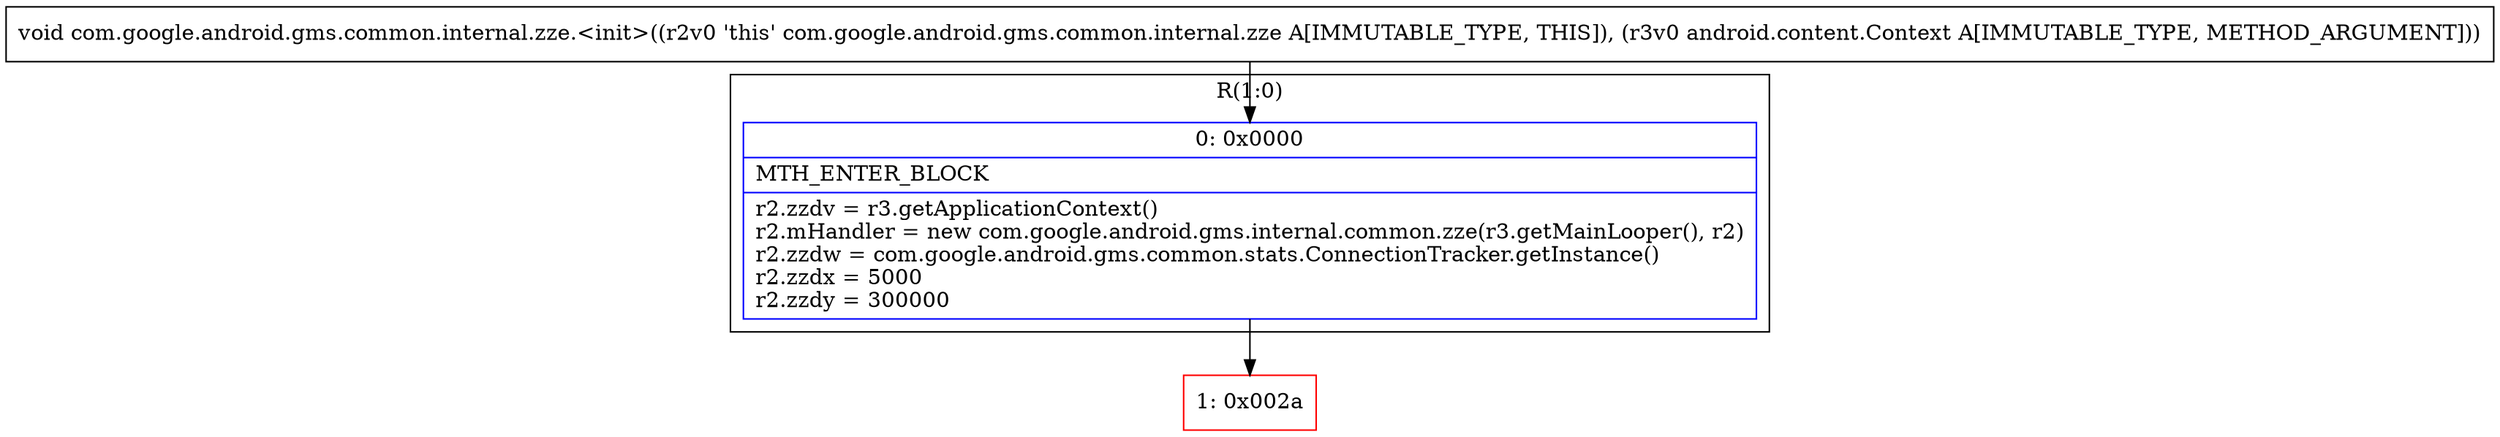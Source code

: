 digraph "CFG forcom.google.android.gms.common.internal.zze.\<init\>(Landroid\/content\/Context;)V" {
subgraph cluster_Region_2069810340 {
label = "R(1:0)";
node [shape=record,color=blue];
Node_0 [shape=record,label="{0\:\ 0x0000|MTH_ENTER_BLOCK\l|r2.zzdv = r3.getApplicationContext()\lr2.mHandler = new com.google.android.gms.internal.common.zze(r3.getMainLooper(), r2)\lr2.zzdw = com.google.android.gms.common.stats.ConnectionTracker.getInstance()\lr2.zzdx = 5000\lr2.zzdy = 300000\l}"];
}
Node_1 [shape=record,color=red,label="{1\:\ 0x002a}"];
MethodNode[shape=record,label="{void com.google.android.gms.common.internal.zze.\<init\>((r2v0 'this' com.google.android.gms.common.internal.zze A[IMMUTABLE_TYPE, THIS]), (r3v0 android.content.Context A[IMMUTABLE_TYPE, METHOD_ARGUMENT])) }"];
MethodNode -> Node_0;
Node_0 -> Node_1;
}

